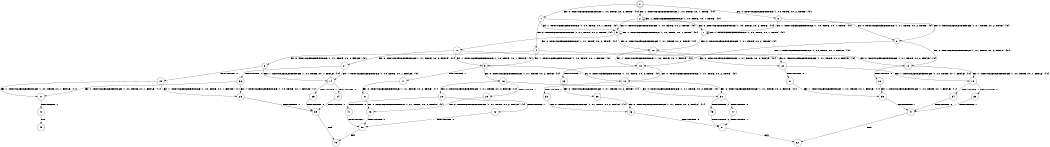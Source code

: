 digraph BCG {
size = "7, 10.5";
center = TRUE;
node [shape = circle];
0 [peripheries = 2];
0 -> 1 [label = "EX !0 !ATOMIC_EXCH_BRANCH (1, +0, TRUE, +0, 2, TRUE) !{0}"];
0 -> 2 [label = "EX !1 !ATOMIC_EXCH_BRANCH (1, +0, TRUE, +0, 1, TRUE) !{0}"];
0 -> 3 [label = "EX !0 !ATOMIC_EXCH_BRANCH (1, +0, TRUE, +0, 2, TRUE) !{0}"];
1 -> 4 [label = "EX !0 !ATOMIC_EXCH_BRANCH (1, +1, TRUE, +0, 2, TRUE) !{0}"];
1 -> 5 [label = "EX !1 !ATOMIC_EXCH_BRANCH (1, +0, TRUE, +0, 1, TRUE) !{0}"];
1 -> 6 [label = "EX !0 !ATOMIC_EXCH_BRANCH (1, +1, TRUE, +0, 2, TRUE) !{0}"];
2 -> 2 [label = "EX !1 !ATOMIC_EXCH_BRANCH (1, +0, TRUE, +0, 1, TRUE) !{0}"];
2 -> 5 [label = "EX !0 !ATOMIC_EXCH_BRANCH (1, +0, TRUE, +0, 2, TRUE) !{0}"];
2 -> 7 [label = "EX !0 !ATOMIC_EXCH_BRANCH (1, +0, TRUE, +0, 2, TRUE) !{0}"];
3 -> 7 [label = "EX !1 !ATOMIC_EXCH_BRANCH (1, +0, TRUE, +0, 1, TRUE) !{0}"];
3 -> 6 [label = "EX !0 !ATOMIC_EXCH_BRANCH (1, +1, TRUE, +0, 2, TRUE) !{0}"];
4 -> 8 [label = "EX !0 !ATOMIC_EXCH_BRANCH (1, +1, TRUE, +0, 2, FALSE) !{0}"];
4 -> 9 [label = "EX !1 !ATOMIC_EXCH_BRANCH (1, +0, TRUE, +0, 1, FALSE) !{0}"];
4 -> 10 [label = "EX !0 !ATOMIC_EXCH_BRANCH (1, +1, TRUE, +0, 2, FALSE) !{0}"];
5 -> 11 [label = "EX !0 !ATOMIC_EXCH_BRANCH (1, +1, TRUE, +0, 2, TRUE) !{0}"];
5 -> 5 [label = "EX !1 !ATOMIC_EXCH_BRANCH (1, +0, TRUE, +0, 1, TRUE) !{0}"];
5 -> 12 [label = "EX !0 !ATOMIC_EXCH_BRANCH (1, +1, TRUE, +0, 2, TRUE) !{0}"];
6 -> 13 [label = "EX !1 !ATOMIC_EXCH_BRANCH (1, +0, TRUE, +0, 1, FALSE) !{0}"];
6 -> 10 [label = "EX !0 !ATOMIC_EXCH_BRANCH (1, +1, TRUE, +0, 2, FALSE) !{0}"];
7 -> 7 [label = "EX !1 !ATOMIC_EXCH_BRANCH (1, +0, TRUE, +0, 1, TRUE) !{0}"];
7 -> 12 [label = "EX !0 !ATOMIC_EXCH_BRANCH (1, +1, TRUE, +0, 2, TRUE) !{0}"];
8 -> 14 [label = "EX !1 !ATOMIC_EXCH_BRANCH (1, +0, TRUE, +0, 1, FALSE) !{0}"];
8 -> 15 [label = "TERMINATE !0"];
9 -> 16 [label = "EX !0 !ATOMIC_EXCH_BRANCH (1, +1, TRUE, +0, 2, TRUE) !{0}"];
9 -> 17 [label = "TERMINATE !1"];
9 -> 18 [label = "EX !0 !ATOMIC_EXCH_BRANCH (1, +1, TRUE, +0, 2, TRUE) !{0}"];
10 -> 19 [label = "EX !1 !ATOMIC_EXCH_BRANCH (1, +0, TRUE, +0, 1, FALSE) !{0}"];
10 -> 20 [label = "TERMINATE !0"];
11 -> 21 [label = "EX !0 !ATOMIC_EXCH_BRANCH (1, +1, TRUE, +0, 2, FALSE) !{0}"];
11 -> 9 [label = "EX !1 !ATOMIC_EXCH_BRANCH (1, +0, TRUE, +0, 1, FALSE) !{0}"];
11 -> 22 [label = "EX !0 !ATOMIC_EXCH_BRANCH (1, +1, TRUE, +0, 2, FALSE) !{0}"];
12 -> 13 [label = "EX !1 !ATOMIC_EXCH_BRANCH (1, +0, TRUE, +0, 1, FALSE) !{0}"];
12 -> 22 [label = "EX !0 !ATOMIC_EXCH_BRANCH (1, +1, TRUE, +0, 2, FALSE) !{0}"];
13 -> 23 [label = "TERMINATE !1"];
13 -> 18 [label = "EX !0 !ATOMIC_EXCH_BRANCH (1, +1, TRUE, +0, 2, TRUE) !{0}"];
14 -> 24 [label = "TERMINATE !0"];
14 -> 25 [label = "TERMINATE !1"];
15 -> 26 [label = "EX !1 !ATOMIC_EXCH_BRANCH (1, +0, TRUE, +0, 1, FALSE) !{1}"];
15 -> 27 [label = "EX !1 !ATOMIC_EXCH_BRANCH (1, +0, TRUE, +0, 1, FALSE) !{1}"];
16 -> 28 [label = "EX !0 !ATOMIC_EXCH_BRANCH (1, +1, TRUE, +0, 2, FALSE) !{0}"];
16 -> 29 [label = "TERMINATE !1"];
16 -> 30 [label = "EX !0 !ATOMIC_EXCH_BRANCH (1, +1, TRUE, +0, 2, FALSE) !{0}"];
17 -> 31 [label = "EX !0 !ATOMIC_EXCH_BRANCH (1, +1, TRUE, +0, 2, TRUE) !{1}"];
18 -> 32 [label = "TERMINATE !1"];
18 -> 30 [label = "EX !0 !ATOMIC_EXCH_BRANCH (1, +1, TRUE, +0, 2, FALSE) !{0}"];
19 -> 33 [label = "TERMINATE !0"];
19 -> 34 [label = "TERMINATE !1"];
20 -> 35 [label = "EX !1 !ATOMIC_EXCH_BRANCH (1, +0, TRUE, +0, 1, FALSE) !{1}"];
21 -> 14 [label = "EX !1 !ATOMIC_EXCH_BRANCH (1, +0, TRUE, +0, 1, FALSE) !{0}"];
21 -> 36 [label = "TERMINATE !0"];
22 -> 19 [label = "EX !1 !ATOMIC_EXCH_BRANCH (1, +0, TRUE, +0, 1, FALSE) !{0}"];
22 -> 37 [label = "TERMINATE !0"];
23 -> 38 [label = "EX !0 !ATOMIC_EXCH_BRANCH (1, +1, TRUE, +0, 2, TRUE) !{1}"];
24 -> 39 [label = "TERMINATE !1"];
25 -> 39 [label = "TERMINATE !0"];
26 -> 39 [label = "TERMINATE !1"];
27 -> 40 [label = "TERMINATE !1"];
28 -> 41 [label = "TERMINATE !0"];
28 -> 42 [label = "TERMINATE !1"];
29 -> 43 [label = "EX !0 !ATOMIC_EXCH_BRANCH (1, +1, TRUE, +0, 2, FALSE) !{1}"];
30 -> 44 [label = "TERMINATE !0"];
30 -> 45 [label = "TERMINATE !1"];
31 -> 43 [label = "EX !0 !ATOMIC_EXCH_BRANCH (1, +1, TRUE, +0, 2, FALSE) !{1}"];
32 -> 46 [label = "EX !0 !ATOMIC_EXCH_BRANCH (1, +1, TRUE, +0, 2, FALSE) !{1}"];
33 -> 47 [label = "TERMINATE !1"];
34 -> 47 [label = "TERMINATE !0"];
35 -> 47 [label = "TERMINATE !1"];
36 -> 26 [label = "EX !1 !ATOMIC_EXCH_BRANCH (1, +0, TRUE, +0, 1, FALSE) !{1}"];
36 -> 27 [label = "EX !1 !ATOMIC_EXCH_BRANCH (1, +0, TRUE, +0, 1, FALSE) !{1}"];
37 -> 35 [label = "EX !1 !ATOMIC_EXCH_BRANCH (1, +0, TRUE, +0, 1, FALSE) !{1}"];
38 -> 46 [label = "EX !0 !ATOMIC_EXCH_BRANCH (1, +1, TRUE, +0, 2, FALSE) !{1}"];
39 -> 48 [label = "exit"];
40 -> 49 [label = "exit"];
41 -> 50 [label = "TERMINATE !1"];
42 -> 50 [label = "TERMINATE !0"];
43 -> 50 [label = "TERMINATE !0"];
44 -> 51 [label = "TERMINATE !1"];
45 -> 51 [label = "TERMINATE !0"];
46 -> 51 [label = "TERMINATE !0"];
47 -> 52 [label = "exit"];
50 -> 48 [label = "exit"];
51 -> 52 [label = "exit"];
}
